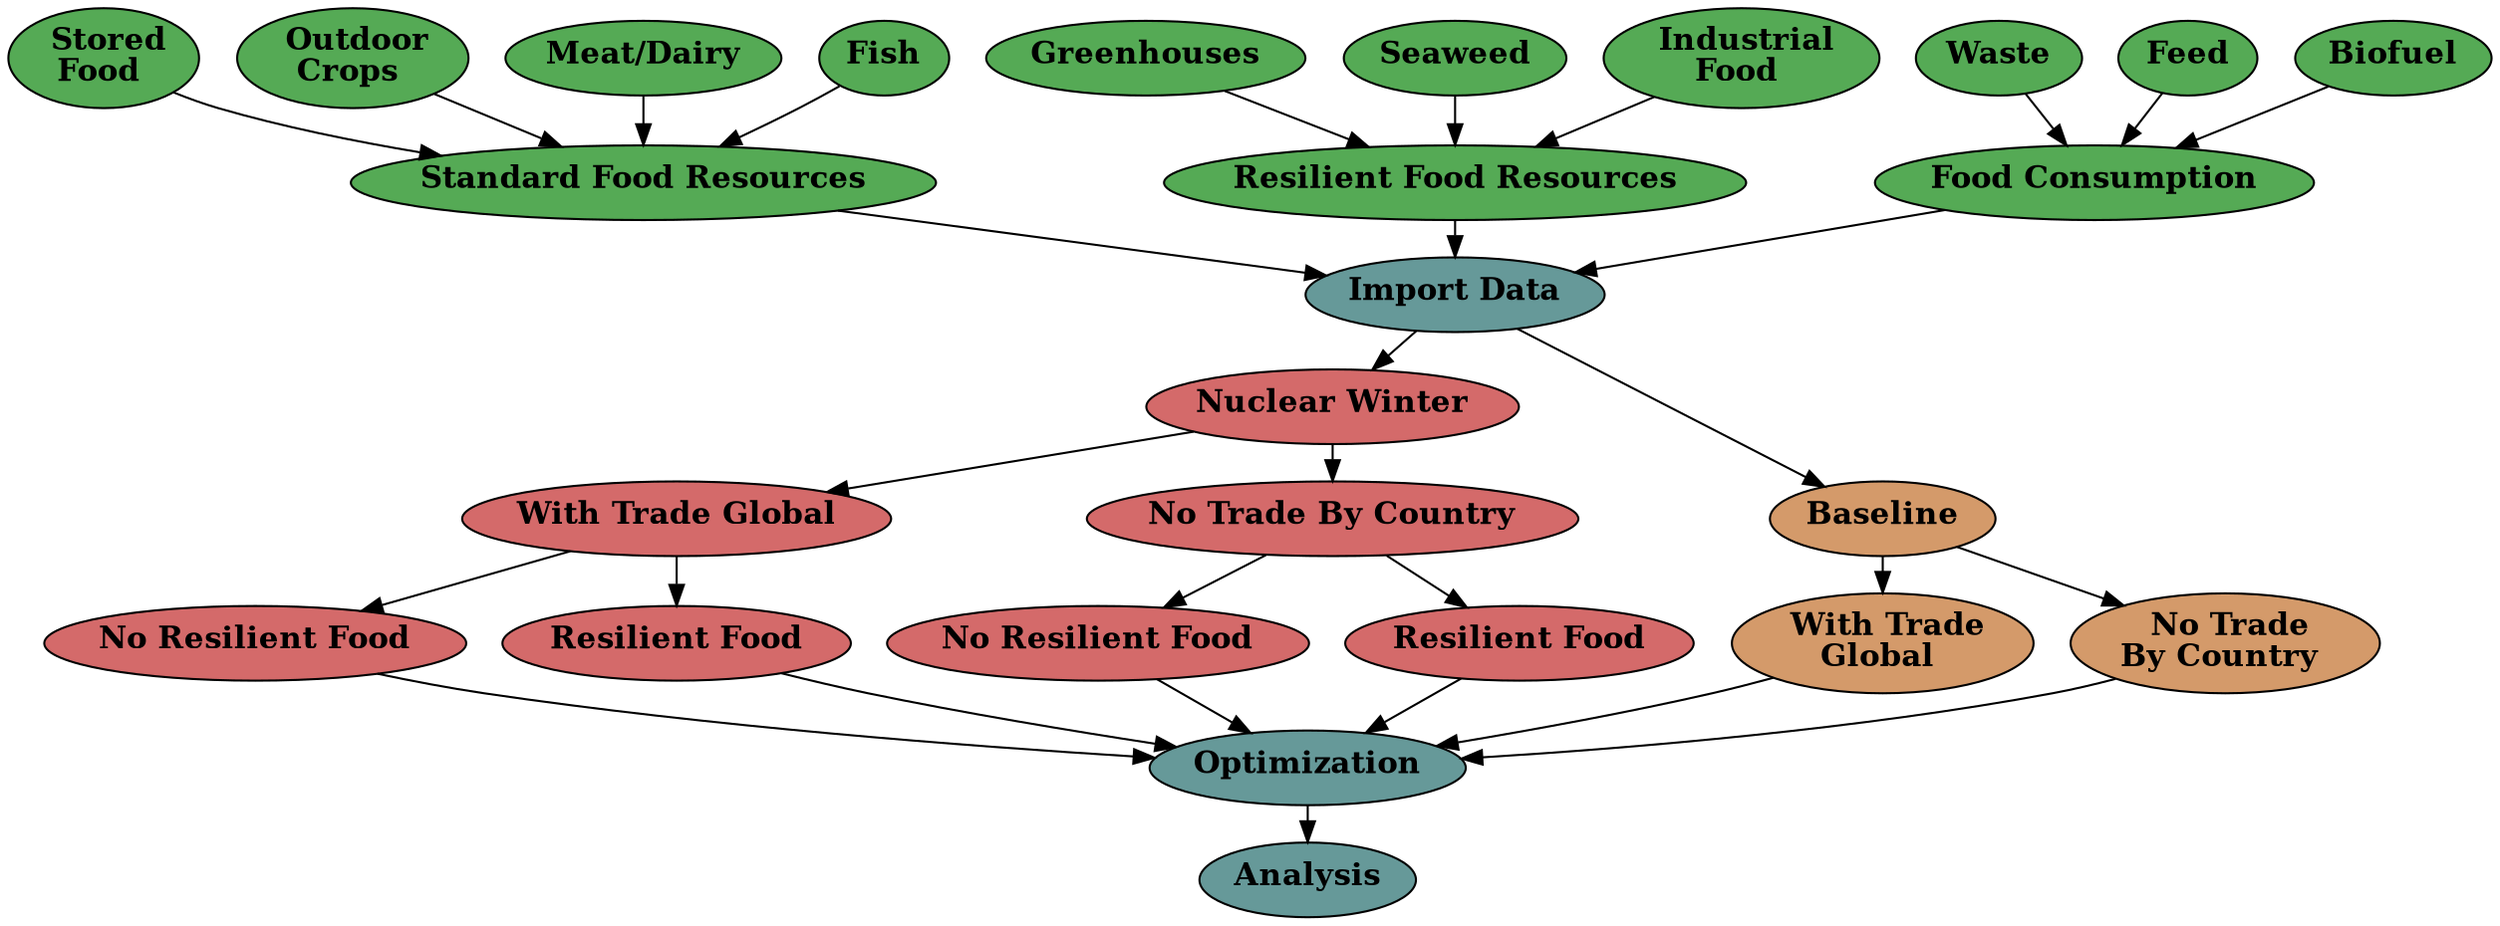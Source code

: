 digraph ModelOverview{
    ranksep=0.25;
    node [margin=0.03];  // You can reduce this value to make padding smaller


    // Food Consumption during normal times
    norm_consumption [label= < <B>Food Consumption</B> >, fontsize=15, style="filled",fillcolor="#55AA55"];
    Waste [label= < <B>Waste</B> >, style="filled", fillcolor="#55AA55",fontsize=15]
    Waste -> norm_consumption;
    Feed[label= < <B>Feed</B> >,style="filled", fillcolor="#55AA55",fontsize=15]
    Feed -> norm_consumption;
    Biofuel[label= < <B>Biofuel</B> >, style="filled", fillcolor="#55AA55", fontsize=15]
    Biofuel -> norm_consumption;

    // Food Ressources during Standard Times
    std_resources [label= < <B>Standard Food Resources</B> >, style="filled",fontsize=15,fillcolor="#55AA55"];
    stored_food [label= < <B>Stored<BR/>Food</B> >,style="filled", fontsize=15,fillcolor="#55AA55"];
    outdoor_crop [label= < <B>Outdoor<BR/>Crops</B> >,style="filled",fontsize=15, fillcolor="#55AA55"];
    meat [label= < <B>Meat/Dairy</B> >,style="filled", fontsize=15,fillcolor="#55AA55"];

    Fish [label= < <B>Fish</B> >, style="filled", fontsize=15, fillcolor="#55AA55"];
    Greenhouses [label= < <B>Greenhouses</B> >, style="filled", fontsize=15, fillcolor="#55AA55"];

    stored_food -> std_resources;
    outdoor_crop -> std_resources;
    meat -> std_resources;
    Fish -> std_resources;

    // Resilient Foods
    res_resources [label= < <B>Resilient Food Resources</B> >, style="filled",fontsize=15,fillcolor="#55AA55"];
    Seaweed [label= < <B>Seaweed</B> >, style="filled", fontsize=15, fillcolor="#55AA55"];
    Seaweed -> res_resources;
    Greenhouses[style="filled",fontsize=15, fillcolor="#55AA55"]
    Greenhouses -> res_resources;
    industrial_food [label= < <B>Industrial<BR/>Food</B> >,style="filled",fontsize=15, fillcolor="#55AA55"];
    industrial_food -> res_resources;

    // Link foods to the model
    model [label= < <B>Import Data</B> >, fontsize=15, style="filled", fillcolor="#669999"];
    norm_consumption -> model;
    std_resources -> model;
    res_resources -> model;

    // Create base scenarios
    nw [label= < <B>Nuclear Winter</B> >,  fillcolor="#D46A6A",fontsize=15, style="filled"];
    Baseline [label= < <B>Baseline</B> >,  fillcolor="#D49A6A",fontsize=15, style="filled"];
    model -> Baseline;
    model -> nw;

    // Create 150 tg scenarios
    nw_trade [label= < <B>With Trade Global</B> >,  fillcolor="#D46A6A", fontsize=15,style="filled"];
    nw_no_trade [label= < <B>No Trade By Country</B> >,  fillcolor="#D46A6A",fontsize=15, style="filled"];
    nw -> nw_trade;
    nw -> nw_no_trade;

    nw_trade_no_res_food [label= < <B>No Resilient Food</B> >, fontsize=15, fillcolor="#D46A6A", style="filled"];
    nw_trade_res_food [label= < <B>Resilient Food</B> >,  fontsize=15,fillcolor="#D46A6A", style="filled"];
    nw_no_trade_no_res_food [label= < <B>No Resilient Food</B> >,fontsize=15,  fillcolor="#D46A6A", style="filled"];
    nw_no_trade_res_food [label= < <B>Resilient Food</B> >, fontsize=15, fillcolor="#D46A6A", style="filled"];
    nw_trade -> nw_trade_no_res_food;
    nw_trade -> nw_trade_res_food;
    nw_no_trade -> nw_no_trade_no_res_food;
    nw_no_trade -> nw_no_trade_res_food;


    // Create baseline scenarios
    Baseline_trade [label= < <B>With Trade<BR/>Global</B> >, fontsize=15, fillcolor="#D49A6A", style="filled"];
    Baseline_no_trade [label= < <B>No Trade<BR/>By Country</B> >,fontsize=15,  fillcolor="#D49A6A", style="filled"];
    Baseline -> Baseline_trade;
    Baseline -> Baseline_no_trade;


    // Link to optomization and analysis
    opt [label= < <B>Optimization</B> >,  style="filled", fontsize=15,fillcolor="#669999"];
    Baseline_trade -> opt;
    Baseline_no_trade -> opt;
    nw_trade_no_res_food -> opt;
    nw_trade_res_food -> opt;
    nw_no_trade_no_res_food -> opt;
    nw_no_trade_res_food -> opt;

    // Link to analysis
    analysis [label= < <B>Analysis</B> >,  style="filled",fontsize=15, fillcolor="#669999"];
    opt -> analysis;






}

